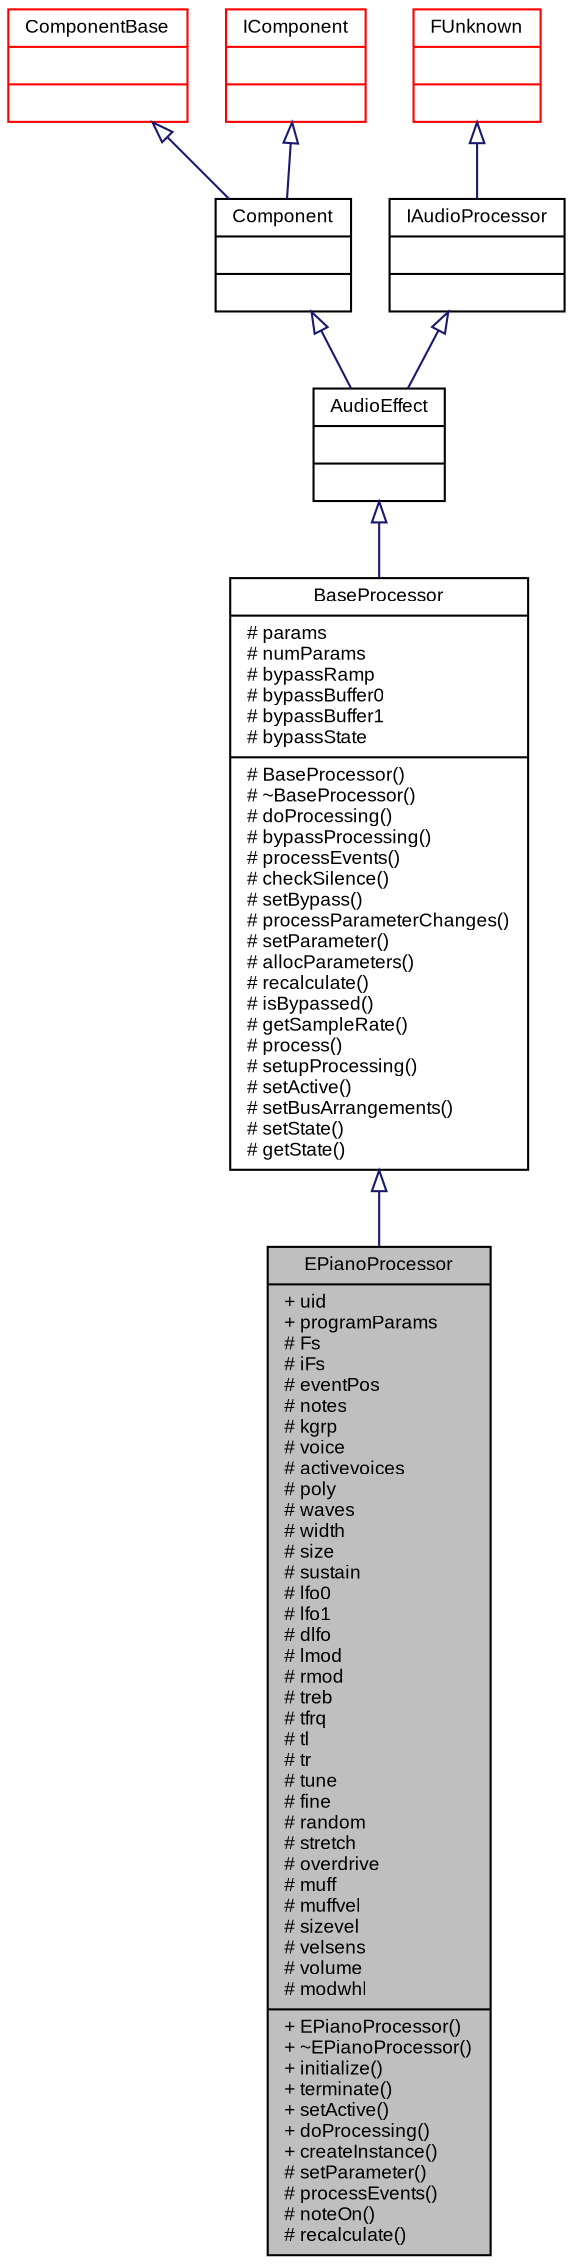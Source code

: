digraph G
{
  bgcolor="transparent";
  edge [fontname="Arial",fontsize="9",labelfontname="Arial",labelfontsize="9"];
  node [fontname="Arial",fontsize="9",shape=record];
  Node1 [label="{EPianoProcessor\n|+ uid\l+ programParams\l# Fs\l# iFs\l# eventPos\l# notes\l# kgrp\l# voice\l# activevoices\l# poly\l# waves\l# width\l# size\l# sustain\l# lfo0\l# lfo1\l# dlfo\l# lmod\l# rmod\l# treb\l# tfrq\l# tl\l# tr\l# tune\l# fine\l# random\l# stretch\l# overdrive\l# muff\l# muffvel\l# sizevel\l# velsens\l# volume\l# modwhl\l|+ EPianoProcessor()\l+ ~EPianoProcessor()\l+ initialize()\l+ terminate()\l+ setActive()\l+ doProcessing()\l+ createInstance()\l# setParameter()\l# processEvents()\l# noteOn()\l# recalculate()\l}",height=0.2,width=0.4,color="black", fillcolor="grey75", style="filled" fontcolor="black"];
  Node2 -> Node1 [dir=back,color="midnightblue",fontsize="9",style="solid",arrowtail="empty",fontname="Arial"];
  Node2 [label="{BaseProcessor\n|# params\l# numParams\l# bypassRamp\l# bypassBuffer0\l# bypassBuffer1\l# bypassState\l|# BaseProcessor()\l# ~BaseProcessor()\l# doProcessing()\l# bypassProcessing()\l# processEvents()\l# checkSilence()\l# setBypass()\l# processParameterChanges()\l# setParameter()\l# allocParameters()\l# recalculate()\l# isBypassed()\l# getSampleRate()\l# process()\l# setupProcessing()\l# setActive()\l# setBusArrangements()\l# setState()\l# getState()\l}",height=0.2,width=0.4,color="black",URL="$classSteinberg_1_1Vst_1_1mda_1_1BaseProcessor.html"];
  Node3 -> Node2 [dir=back,color="midnightblue",fontsize="9",style="solid",arrowtail="empty",fontname="Arial"];
  Node3 [label="{AudioEffect\n||}",height=0.2,width=0.4,color="black",URL="vstsdk.tag$classSteinberg_1_1Vst_1_1AudioEffect.html"];
  Node4 -> Node3 [dir=back,color="midnightblue",fontsize="9",style="solid",arrowtail="empty",fontname="Arial"];
  Node4 [label="{Component\n||}",height=0.2,width=0.4,color="black",URL="vstsdk.tag$classSteinberg_1_1Vst_1_1Component.html"];
  Node5 -> Node4 [dir=back,color="midnightblue",fontsize="9",style="solid",arrowtail="empty",fontname="Arial"];
  Node5 [label="{ComponentBase\n||}",height=0.2,width=0.4,color="red",URL="vstsdk.tag$classSteinberg_1_1Vst_1_1ComponentBase.html"];
  Node6 -> Node4 [dir=back,color="midnightblue",fontsize="9",style="solid",arrowtail="empty",fontname="Arial"];
  Node6 [label="{IComponent\n||}",height=0.2,width=0.4,color="red",URL="vstinterfaces.tag$classSteinberg_1_1Vst_1_1IComponent.html"];
  Node7 -> Node3 [dir=back,color="midnightblue",fontsize="9",style="solid",arrowtail="empty",fontname="Arial"];
  Node7 [label="{IAudioProcessor\n||}",height=0.2,width=0.4,color="black",URL="vstinterfaces.tag$classSteinberg_1_1Vst_1_1IAudioProcessor.html"];
  Node8 -> Node7 [dir=back,color="midnightblue",fontsize="9",style="solid",arrowtail="empty",fontname="Arial"];
  Node8 [label="{FUnknown\n||}",height=0.2,width=0.4,color="red",URL="base.tag$classSteinberg_1_1FUnknown.html"];
}
